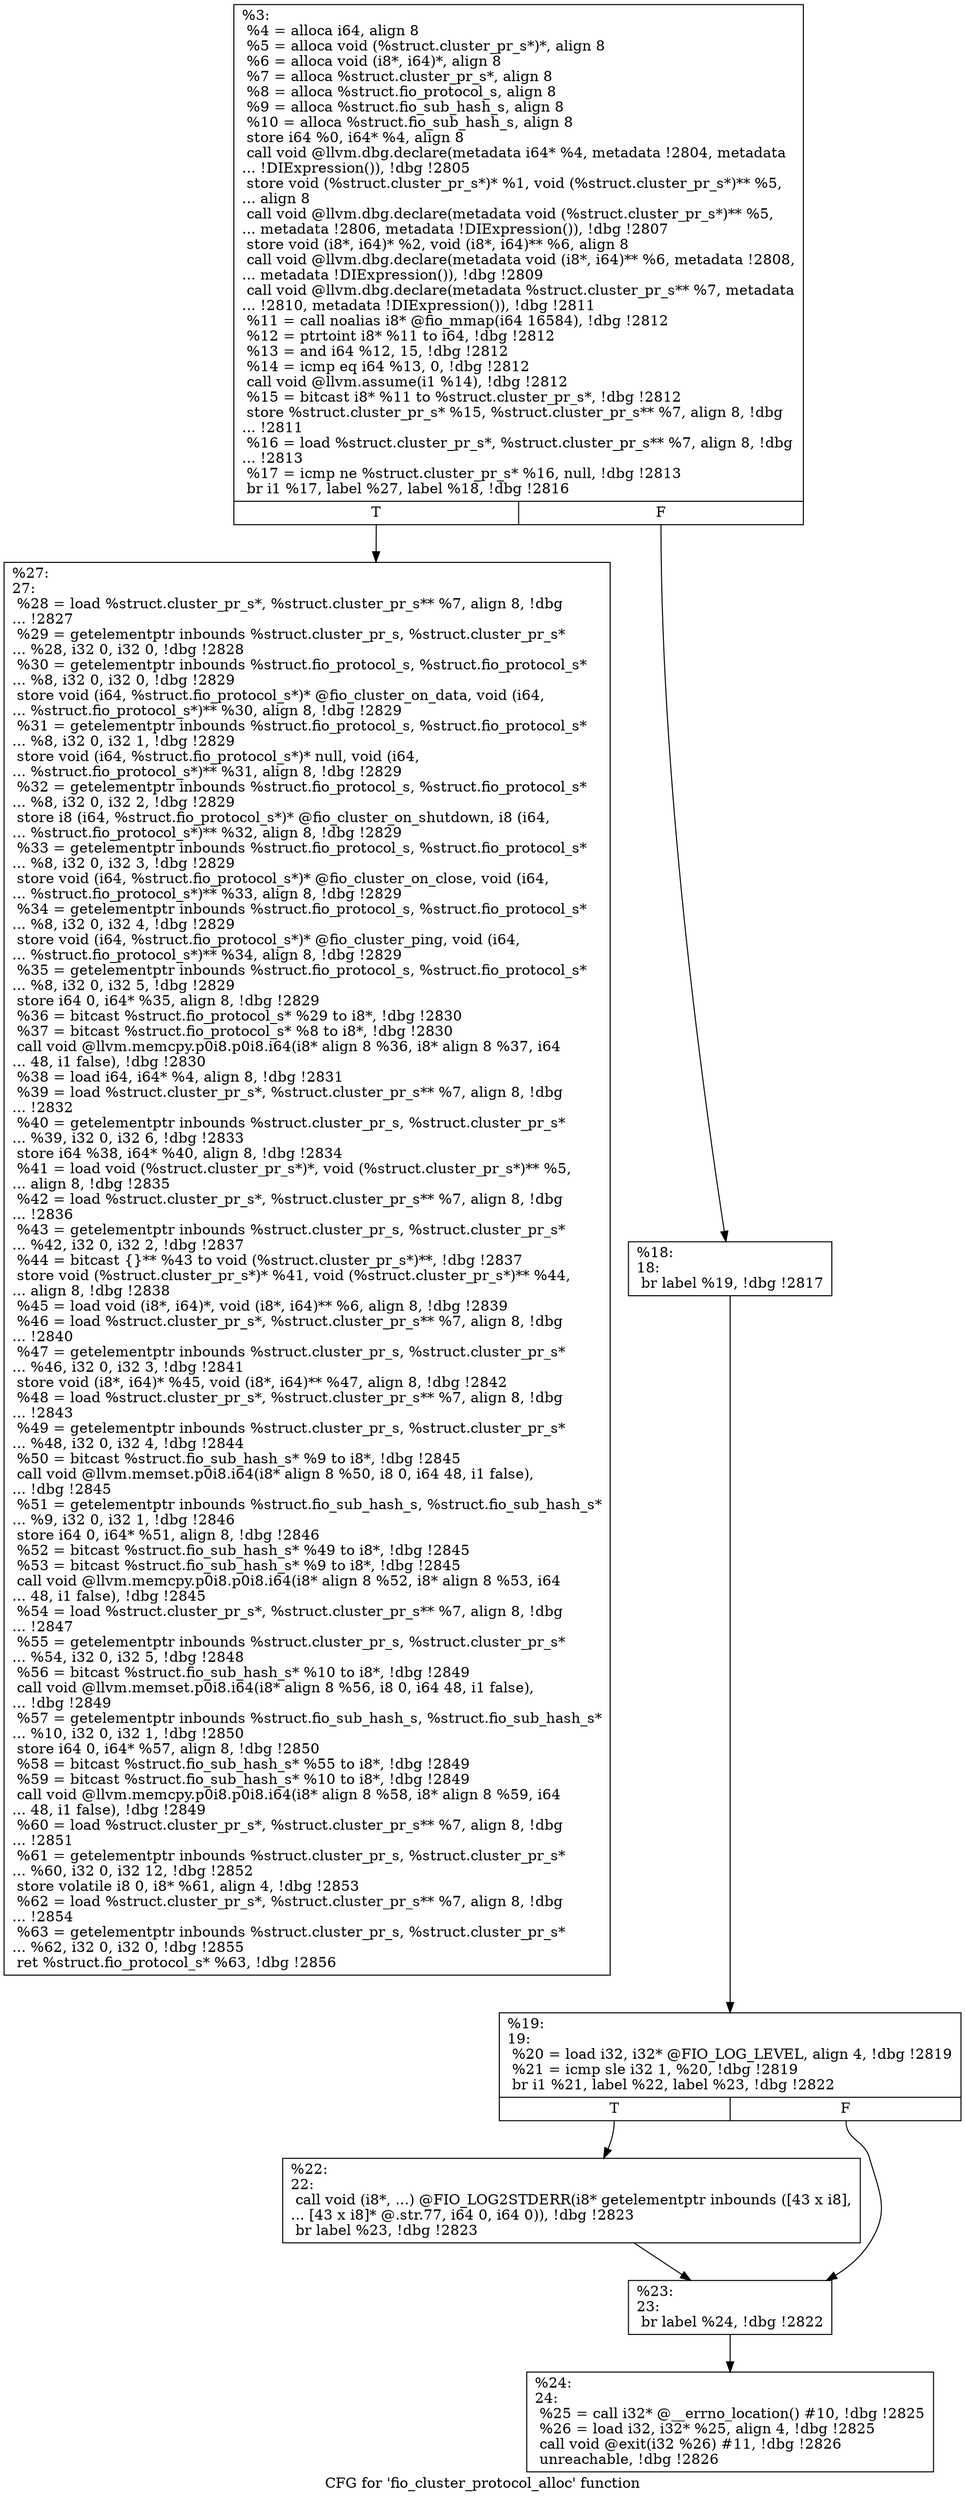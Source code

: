 digraph "CFG for 'fio_cluster_protocol_alloc' function" {
	label="CFG for 'fio_cluster_protocol_alloc' function";

	Node0x5568515ab4a0 [shape=record,label="{%3:\l  %4 = alloca i64, align 8\l  %5 = alloca void (%struct.cluster_pr_s*)*, align 8\l  %6 = alloca void (i8*, i64)*, align 8\l  %7 = alloca %struct.cluster_pr_s*, align 8\l  %8 = alloca %struct.fio_protocol_s, align 8\l  %9 = alloca %struct.fio_sub_hash_s, align 8\l  %10 = alloca %struct.fio_sub_hash_s, align 8\l  store i64 %0, i64* %4, align 8\l  call void @llvm.dbg.declare(metadata i64* %4, metadata !2804, metadata\l... !DIExpression()), !dbg !2805\l  store void (%struct.cluster_pr_s*)* %1, void (%struct.cluster_pr_s*)** %5,\l... align 8\l  call void @llvm.dbg.declare(metadata void (%struct.cluster_pr_s*)** %5,\l... metadata !2806, metadata !DIExpression()), !dbg !2807\l  store void (i8*, i64)* %2, void (i8*, i64)** %6, align 8\l  call void @llvm.dbg.declare(metadata void (i8*, i64)** %6, metadata !2808,\l... metadata !DIExpression()), !dbg !2809\l  call void @llvm.dbg.declare(metadata %struct.cluster_pr_s** %7, metadata\l... !2810, metadata !DIExpression()), !dbg !2811\l  %11 = call noalias i8* @fio_mmap(i64 16584), !dbg !2812\l  %12 = ptrtoint i8* %11 to i64, !dbg !2812\l  %13 = and i64 %12, 15, !dbg !2812\l  %14 = icmp eq i64 %13, 0, !dbg !2812\l  call void @llvm.assume(i1 %14), !dbg !2812\l  %15 = bitcast i8* %11 to %struct.cluster_pr_s*, !dbg !2812\l  store %struct.cluster_pr_s* %15, %struct.cluster_pr_s** %7, align 8, !dbg\l... !2811\l  %16 = load %struct.cluster_pr_s*, %struct.cluster_pr_s** %7, align 8, !dbg\l... !2813\l  %17 = icmp ne %struct.cluster_pr_s* %16, null, !dbg !2813\l  br i1 %17, label %27, label %18, !dbg !2816\l|{<s0>T|<s1>F}}"];
	Node0x5568515ab4a0:s0 -> Node0x5568515ab700;
	Node0x5568515ab4a0:s1 -> Node0x5568515ab570;
	Node0x5568515ab570 [shape=record,label="{%18:\l18:                                               \l  br label %19, !dbg !2817\l}"];
	Node0x5568515ab570 -> Node0x5568515ab5c0;
	Node0x5568515ab5c0 [shape=record,label="{%19:\l19:                                               \l  %20 = load i32, i32* @FIO_LOG_LEVEL, align 4, !dbg !2819\l  %21 = icmp sle i32 1, %20, !dbg !2819\l  br i1 %21, label %22, label %23, !dbg !2822\l|{<s0>T|<s1>F}}"];
	Node0x5568515ab5c0:s0 -> Node0x5568515ab610;
	Node0x5568515ab5c0:s1 -> Node0x5568515ab660;
	Node0x5568515ab610 [shape=record,label="{%22:\l22:                                               \l  call void (i8*, ...) @FIO_LOG2STDERR(i8* getelementptr inbounds ([43 x i8],\l... [43 x i8]* @.str.77, i64 0, i64 0)), !dbg !2823\l  br label %23, !dbg !2823\l}"];
	Node0x5568515ab610 -> Node0x5568515ab660;
	Node0x5568515ab660 [shape=record,label="{%23:\l23:                                               \l  br label %24, !dbg !2822\l}"];
	Node0x5568515ab660 -> Node0x5568515ab6b0;
	Node0x5568515ab6b0 [shape=record,label="{%24:\l24:                                               \l  %25 = call i32* @__errno_location() #10, !dbg !2825\l  %26 = load i32, i32* %25, align 4, !dbg !2825\l  call void @exit(i32 %26) #11, !dbg !2826\l  unreachable, !dbg !2826\l}"];
	Node0x5568515ab700 [shape=record,label="{%27:\l27:                                               \l  %28 = load %struct.cluster_pr_s*, %struct.cluster_pr_s** %7, align 8, !dbg\l... !2827\l  %29 = getelementptr inbounds %struct.cluster_pr_s, %struct.cluster_pr_s*\l... %28, i32 0, i32 0, !dbg !2828\l  %30 = getelementptr inbounds %struct.fio_protocol_s, %struct.fio_protocol_s*\l... %8, i32 0, i32 0, !dbg !2829\l  store void (i64, %struct.fio_protocol_s*)* @fio_cluster_on_data, void (i64,\l... %struct.fio_protocol_s*)** %30, align 8, !dbg !2829\l  %31 = getelementptr inbounds %struct.fio_protocol_s, %struct.fio_protocol_s*\l... %8, i32 0, i32 1, !dbg !2829\l  store void (i64, %struct.fio_protocol_s*)* null, void (i64,\l... %struct.fio_protocol_s*)** %31, align 8, !dbg !2829\l  %32 = getelementptr inbounds %struct.fio_protocol_s, %struct.fio_protocol_s*\l... %8, i32 0, i32 2, !dbg !2829\l  store i8 (i64, %struct.fio_protocol_s*)* @fio_cluster_on_shutdown, i8 (i64,\l... %struct.fio_protocol_s*)** %32, align 8, !dbg !2829\l  %33 = getelementptr inbounds %struct.fio_protocol_s, %struct.fio_protocol_s*\l... %8, i32 0, i32 3, !dbg !2829\l  store void (i64, %struct.fio_protocol_s*)* @fio_cluster_on_close, void (i64,\l... %struct.fio_protocol_s*)** %33, align 8, !dbg !2829\l  %34 = getelementptr inbounds %struct.fio_protocol_s, %struct.fio_protocol_s*\l... %8, i32 0, i32 4, !dbg !2829\l  store void (i64, %struct.fio_protocol_s*)* @fio_cluster_ping, void (i64,\l... %struct.fio_protocol_s*)** %34, align 8, !dbg !2829\l  %35 = getelementptr inbounds %struct.fio_protocol_s, %struct.fio_protocol_s*\l... %8, i32 0, i32 5, !dbg !2829\l  store i64 0, i64* %35, align 8, !dbg !2829\l  %36 = bitcast %struct.fio_protocol_s* %29 to i8*, !dbg !2830\l  %37 = bitcast %struct.fio_protocol_s* %8 to i8*, !dbg !2830\l  call void @llvm.memcpy.p0i8.p0i8.i64(i8* align 8 %36, i8* align 8 %37, i64\l... 48, i1 false), !dbg !2830\l  %38 = load i64, i64* %4, align 8, !dbg !2831\l  %39 = load %struct.cluster_pr_s*, %struct.cluster_pr_s** %7, align 8, !dbg\l... !2832\l  %40 = getelementptr inbounds %struct.cluster_pr_s, %struct.cluster_pr_s*\l... %39, i32 0, i32 6, !dbg !2833\l  store i64 %38, i64* %40, align 8, !dbg !2834\l  %41 = load void (%struct.cluster_pr_s*)*, void (%struct.cluster_pr_s*)** %5,\l... align 8, !dbg !2835\l  %42 = load %struct.cluster_pr_s*, %struct.cluster_pr_s** %7, align 8, !dbg\l... !2836\l  %43 = getelementptr inbounds %struct.cluster_pr_s, %struct.cluster_pr_s*\l... %42, i32 0, i32 2, !dbg !2837\l  %44 = bitcast \{\}** %43 to void (%struct.cluster_pr_s*)**, !dbg !2837\l  store void (%struct.cluster_pr_s*)* %41, void (%struct.cluster_pr_s*)** %44,\l... align 8, !dbg !2838\l  %45 = load void (i8*, i64)*, void (i8*, i64)** %6, align 8, !dbg !2839\l  %46 = load %struct.cluster_pr_s*, %struct.cluster_pr_s** %7, align 8, !dbg\l... !2840\l  %47 = getelementptr inbounds %struct.cluster_pr_s, %struct.cluster_pr_s*\l... %46, i32 0, i32 3, !dbg !2841\l  store void (i8*, i64)* %45, void (i8*, i64)** %47, align 8, !dbg !2842\l  %48 = load %struct.cluster_pr_s*, %struct.cluster_pr_s** %7, align 8, !dbg\l... !2843\l  %49 = getelementptr inbounds %struct.cluster_pr_s, %struct.cluster_pr_s*\l... %48, i32 0, i32 4, !dbg !2844\l  %50 = bitcast %struct.fio_sub_hash_s* %9 to i8*, !dbg !2845\l  call void @llvm.memset.p0i8.i64(i8* align 8 %50, i8 0, i64 48, i1 false),\l... !dbg !2845\l  %51 = getelementptr inbounds %struct.fio_sub_hash_s, %struct.fio_sub_hash_s*\l... %9, i32 0, i32 1, !dbg !2846\l  store i64 0, i64* %51, align 8, !dbg !2846\l  %52 = bitcast %struct.fio_sub_hash_s* %49 to i8*, !dbg !2845\l  %53 = bitcast %struct.fio_sub_hash_s* %9 to i8*, !dbg !2845\l  call void @llvm.memcpy.p0i8.p0i8.i64(i8* align 8 %52, i8* align 8 %53, i64\l... 48, i1 false), !dbg !2845\l  %54 = load %struct.cluster_pr_s*, %struct.cluster_pr_s** %7, align 8, !dbg\l... !2847\l  %55 = getelementptr inbounds %struct.cluster_pr_s, %struct.cluster_pr_s*\l... %54, i32 0, i32 5, !dbg !2848\l  %56 = bitcast %struct.fio_sub_hash_s* %10 to i8*, !dbg !2849\l  call void @llvm.memset.p0i8.i64(i8* align 8 %56, i8 0, i64 48, i1 false),\l... !dbg !2849\l  %57 = getelementptr inbounds %struct.fio_sub_hash_s, %struct.fio_sub_hash_s*\l... %10, i32 0, i32 1, !dbg !2850\l  store i64 0, i64* %57, align 8, !dbg !2850\l  %58 = bitcast %struct.fio_sub_hash_s* %55 to i8*, !dbg !2849\l  %59 = bitcast %struct.fio_sub_hash_s* %10 to i8*, !dbg !2849\l  call void @llvm.memcpy.p0i8.p0i8.i64(i8* align 8 %58, i8* align 8 %59, i64\l... 48, i1 false), !dbg !2849\l  %60 = load %struct.cluster_pr_s*, %struct.cluster_pr_s** %7, align 8, !dbg\l... !2851\l  %61 = getelementptr inbounds %struct.cluster_pr_s, %struct.cluster_pr_s*\l... %60, i32 0, i32 12, !dbg !2852\l  store volatile i8 0, i8* %61, align 4, !dbg !2853\l  %62 = load %struct.cluster_pr_s*, %struct.cluster_pr_s** %7, align 8, !dbg\l... !2854\l  %63 = getelementptr inbounds %struct.cluster_pr_s, %struct.cluster_pr_s*\l... %62, i32 0, i32 0, !dbg !2855\l  ret %struct.fio_protocol_s* %63, !dbg !2856\l}"];
}
